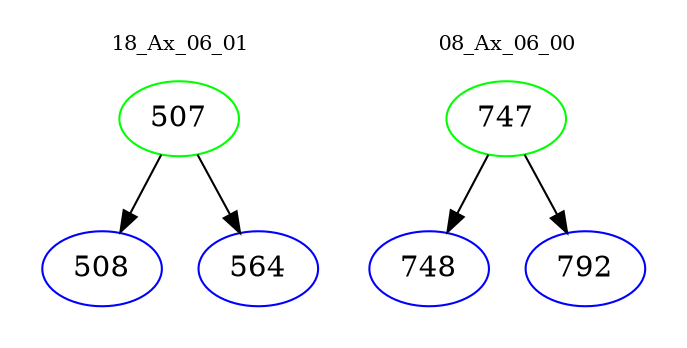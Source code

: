 digraph{
subgraph cluster_0 {
color = white
label = "18_Ax_06_01";
fontsize=10;
T0_507 [label="507", color="green"]
T0_507 -> T0_508 [color="black"]
T0_508 [label="508", color="blue"]
T0_507 -> T0_564 [color="black"]
T0_564 [label="564", color="blue"]
}
subgraph cluster_1 {
color = white
label = "08_Ax_06_00";
fontsize=10;
T1_747 [label="747", color="green"]
T1_747 -> T1_748 [color="black"]
T1_748 [label="748", color="blue"]
T1_747 -> T1_792 [color="black"]
T1_792 [label="792", color="blue"]
}
}
